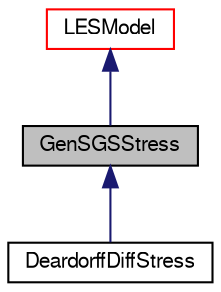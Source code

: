 digraph "GenSGSStress"
{
  bgcolor="transparent";
  edge [fontname="FreeSans",fontsize="10",labelfontname="FreeSans",labelfontsize="10"];
  node [fontname="FreeSans",fontsize="10",shape=record];
  Node0 [label="GenSGSStress",height=0.2,width=0.4,color="black", fillcolor="grey75", style="filled", fontcolor="black"];
  Node1 -> Node0 [dir="back",color="midnightblue",fontsize="10",style="solid",fontname="FreeSans"];
  Node1 [label="LESModel",height=0.2,width=0.4,color="red",URL="$a30634.html",tooltip="Base class for all compressible flow LES SGS models. "];
  Node0 -> Node19 [dir="back",color="midnightblue",fontsize="10",style="solid",fontname="FreeSans"];
  Node19 [label="DeardorffDiffStress",height=0.2,width=0.4,color="black",URL="$a30614.html",tooltip="Differential SGS Stress Equation Model for compressible flows. "];
}
